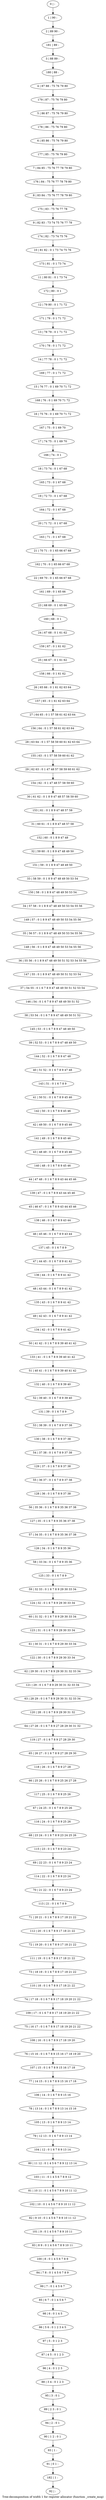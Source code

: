 digraph G {
graph [label="Tree-decomposition of width 1 for register allocator (function _create_msg)"]
0[label="0 | : "];
1[label="1 | 90 : "];
2[label="2 | 89 90 : "];
3[label="3 | 88 89 : "];
4[label="4 | 87 88 : 75 76 79 80 "];
5[label="5 | 86 87 : 75 76 79 80 "];
6[label="6 | 85 86 : 75 76 79 80 "];
7[label="7 | 84 85 : 75 76 77 78 79 80 "];
8[label="8 | 83 84 : 75 76 77 78 79 80 "];
9[label="9 | 82 83 : 73 74 75 76 77 78 "];
10[label="10 | 81 82 : 0 1 73 74 75 76 "];
11[label="11 | 80 81 : 0 1 73 74 "];
12[label="12 | 79 80 : 0 1 71 72 "];
13[label="13 | 78 79 : 0 1 71 72 "];
14[label="14 | 77 78 : 0 1 71 72 "];
15[label="15 | 76 77 : 0 1 69 70 71 72 "];
16[label="16 | 75 76 : 0 1 69 70 71 72 "];
17[label="17 | 74 75 : 0 1 69 70 "];
18[label="18 | 73 74 : 0 1 67 68 "];
19[label="19 | 72 73 : 0 1 67 68 "];
20[label="20 | 71 72 : 0 1 67 68 "];
21[label="21 | 70 71 : 0 1 65 66 67 68 "];
22[label="22 | 69 70 : 0 1 65 66 67 68 "];
23[label="23 | 68 69 : 0 1 65 66 "];
24[label="24 | 67 68 : 0 1 61 62 "];
25[label="25 | 66 67 : 0 1 61 62 "];
26[label="26 | 65 66 : 0 1 61 62 63 64 "];
27[label="27 | 64 65 : 0 1 57 58 61 62 63 64 "];
28[label="28 | 63 64 : 0 1 57 58 59 60 61 62 63 64 "];
29[label="29 | 62 63 : 0 1 47 48 57 58 59 60 61 62 "];
30[label="30 | 61 62 : 0 1 8 9 47 48 57 58 59 60 "];
31[label="31 | 60 61 : 0 1 8 9 47 48 57 58 "];
32[label="32 | 59 60 : 0 1 8 9 47 48 49 50 "];
33[label="33 | 58 59 : 0 1 8 9 47 48 49 50 53 54 "];
34[label="34 | 57 58 : 0 1 8 9 47 48 49 50 53 54 55 56 "];
35[label="35 | 56 57 : 0 1 8 9 47 48 49 50 53 54 55 56 "];
36[label="36 | 55 56 : 0 1 8 9 47 48 49 50 51 52 53 54 55 56 "];
37[label="37 | 54 55 : 0 1 6 7 8 9 47 48 49 50 51 52 53 54 "];
38[label="38 | 53 54 : 0 1 6 7 8 9 47 48 49 50 51 52 "];
39[label="39 | 52 53 : 0 1 6 7 8 9 47 48 49 50 "];
40[label="40 | 51 52 : 0 1 6 7 8 9 47 48 "];
41[label="41 | 50 51 : 0 1 6 7 8 9 45 46 "];
42[label="42 | 49 50 : 0 1 6 7 8 9 45 46 "];
43[label="43 | 48 49 : 0 1 6 7 8 9 45 46 "];
44[label="44 | 47 48 : 0 1 6 7 8 9 43 44 45 46 "];
45[label="45 | 46 47 : 0 1 6 7 8 9 43 44 45 46 "];
46[label="46 | 45 46 : 0 1 6 7 8 9 43 44 "];
47[label="47 | 44 45 : 0 1 6 7 8 9 41 42 "];
48[label="48 | 43 44 : 0 1 6 7 8 9 41 42 "];
49[label="49 | 42 43 : 0 1 6 7 8 9 41 42 "];
50[label="50 | 41 42 : 0 1 6 7 8 9 39 40 41 42 "];
51[label="51 | 40 41 : 0 1 6 7 8 9 39 40 41 42 "];
52[label="52 | 39 40 : 0 1 6 7 8 9 39 40 "];
53[label="53 | 38 39 : 0 1 6 7 8 9 37 38 "];
54[label="54 | 37 38 : 0 1 6 7 8 9 37 38 "];
55[label="55 | 36 37 : 0 1 6 7 8 9 37 38 "];
56[label="56 | 35 36 : 0 1 6 7 8 9 35 36 37 38 "];
57[label="57 | 34 35 : 0 1 6 7 8 9 35 36 37 38 "];
58[label="58 | 33 34 : 0 1 6 7 8 9 35 36 "];
59[label="59 | 32 33 : 0 1 6 7 8 9 29 30 33 34 "];
60[label="60 | 31 32 : 0 1 6 7 8 9 29 30 33 34 "];
61[label="61 | 30 31 : 0 1 6 7 8 9 29 30 33 34 "];
62[label="62 | 29 30 : 0 1 6 7 8 9 29 30 31 32 33 34 "];
63[label="63 | 28 29 : 0 1 6 7 8 9 29 30 31 32 33 34 "];
64[label="64 | 27 28 : 0 1 6 7 8 9 27 28 29 30 31 32 "];
65[label="65 | 26 27 : 0 1 6 7 8 9 27 28 29 30 "];
66[label="66 | 25 26 : 0 1 6 7 8 9 25 26 27 28 "];
67[label="67 | 24 25 : 0 1 6 7 8 9 25 26 "];
68[label="68 | 23 24 : 0 1 6 7 8 9 23 24 25 26 "];
69[label="69 | 22 23 : 0 1 6 7 8 9 23 24 "];
70[label="70 | 21 22 : 0 1 6 7 8 9 23 24 "];
71[label="71 | 20 21 : 0 1 6 7 8 9 17 18 21 22 "];
72[label="72 | 19 20 : 0 1 6 7 8 9 17 18 21 22 "];
73[label="73 | 18 19 : 0 1 6 7 8 9 17 18 21 22 "];
74[label="74 | 17 18 : 0 1 6 7 8 9 17 18 19 20 21 22 "];
75[label="75 | 16 17 : 0 1 6 7 8 9 17 18 19 20 21 22 "];
76[label="76 | 15 16 : 0 1 6 7 8 9 15 16 17 18 19 20 "];
77[label="77 | 14 15 : 0 1 6 7 8 9 15 16 17 18 "];
78[label="78 | 13 14 : 0 1 6 7 8 9 13 14 15 16 "];
79[label="79 | 12 13 : 0 1 6 7 8 9 13 14 "];
80[label="80 | 11 12 : 0 1 4 5 6 7 8 9 12 13 14 "];
81[label="81 | 10 11 : 0 1 4 5 6 7 8 9 10 11 12 "];
82[label="82 | 9 10 : 0 1 4 5 6 7 8 9 10 11 12 "];
83[label="83 | 8 9 : 0 1 4 5 6 7 8 9 10 11 "];
84[label="84 | 7 8 : 0 1 4 5 6 7 8 9 "];
85[label="85 | 6 7 : 0 1 4 5 6 7 "];
86[label="86 | 5 6 : 0 1 2 3 4 5 "];
87[label="87 | 4 5 : 0 1 2 3 "];
88[label="88 | 3 4 : 0 1 2 3 "];
89[label="89 | 2 3 : 0 1 "];
90[label="90 | 1 2 : 0 1 "];
91[label="91 | 0 1 : "];
92[label="92 | : "];
93[label="93 | 1 : "];
94[label="94 | 2 : 0 1 "];
95[label="95 | 3 : 0 1 "];
96[label="96 | 4 : 0 1 2 3 "];
97[label="97 | 5 : 0 1 2 3 "];
98[label="98 | 6 : 0 1 4 5 "];
99[label="99 | 7 : 0 1 4 5 6 7 "];
100[label="100 | 8 : 0 1 4 5 6 7 8 9 "];
101[label="101 | 9 : 0 1 4 5 6 7 8 9 10 11 "];
102[label="102 | 10 : 0 1 4 5 6 7 8 9 10 11 12 "];
103[label="103 | 11 : 0 1 4 5 6 7 8 9 12 "];
104[label="104 | 12 : 0 1 6 7 8 9 13 14 "];
105[label="105 | 13 : 0 1 6 7 8 9 13 14 "];
106[label="106 | 14 : 0 1 6 7 8 9 15 16 "];
107[label="107 | 15 : 0 1 6 7 8 9 15 16 17 18 "];
108[label="108 | 16 : 0 1 6 7 8 9 17 18 19 20 "];
109[label="109 | 17 : 0 1 6 7 8 9 17 18 19 20 21 22 "];
110[label="110 | 18 : 0 1 6 7 8 9 17 18 21 22 "];
111[label="111 | 19 : 0 1 6 7 8 9 17 18 21 22 "];
112[label="112 | 20 : 0 1 6 7 8 9 17 18 21 22 "];
113[label="113 | 21 : 0 1 6 7 8 9 "];
114[label="114 | 22 : 0 1 6 7 8 9 23 24 "];
115[label="115 | 23 : 0 1 6 7 8 9 23 24 "];
116[label="116 | 24 : 0 1 6 7 8 9 25 26 "];
117[label="117 | 25 : 0 1 6 7 8 9 25 26 "];
118[label="118 | 26 : 0 1 6 7 8 9 27 28 "];
119[label="119 | 27 : 0 1 6 7 8 9 27 28 29 30 "];
120[label="120 | 28 : 0 1 6 7 8 9 29 30 31 32 "];
121[label="121 | 29 : 0 1 6 7 8 9 29 30 31 32 33 34 "];
122[label="122 | 30 : 0 1 6 7 8 9 29 30 33 34 "];
123[label="123 | 31 : 0 1 6 7 8 9 29 30 33 34 "];
124[label="124 | 32 : 0 1 6 7 8 9 29 30 33 34 "];
125[label="125 | 33 : 0 1 6 7 8 9 "];
126[label="126 | 34 : 0 1 6 7 8 9 35 36 "];
127[label="127 | 35 : 0 1 6 7 8 9 35 36 37 38 "];
128[label="128 | 36 : 0 1 6 7 8 9 37 38 "];
129[label="129 | 37 : 0 1 6 7 8 9 37 38 "];
130[label="130 | 38 : 0 1 6 7 8 9 37 38 "];
131[label="131 | 39 : 0 1 6 7 8 9 "];
132[label="132 | 40 : 0 1 6 7 8 9 39 40 "];
133[label="133 | 41 : 0 1 6 7 8 9 39 40 41 42 "];
134[label="134 | 42 : 0 1 6 7 8 9 41 42 "];
135[label="135 | 43 : 0 1 6 7 8 9 41 42 "];
136[label="136 | 44 : 0 1 6 7 8 9 41 42 "];
137[label="137 | 45 : 0 1 6 7 8 9 "];
138[label="138 | 46 : 0 1 6 7 8 9 43 44 "];
139[label="139 | 47 : 0 1 6 7 8 9 43 44 45 46 "];
140[label="140 | 48 : 0 1 6 7 8 9 45 46 "];
141[label="141 | 49 : 0 1 6 7 8 9 45 46 "];
142[label="142 | 50 : 0 1 6 7 8 9 45 46 "];
143[label="143 | 51 : 0 1 6 7 8 9 "];
144[label="144 | 52 : 0 1 6 7 8 9 47 48 "];
145[label="145 | 53 : 0 1 6 7 8 9 47 48 49 50 "];
146[label="146 | 54 : 0 1 6 7 8 9 47 48 49 50 51 52 "];
147[label="147 | 55 : 0 1 8 9 47 48 49 50 51 52 53 54 "];
148[label="148 | 56 : 0 1 8 9 47 48 49 50 53 54 55 56 "];
149[label="149 | 57 : 0 1 8 9 47 48 49 50 53 54 55 56 "];
150[label="150 | 58 : 0 1 8 9 47 48 49 50 53 54 "];
151[label="151 | 59 : 0 1 8 9 47 48 49 50 "];
152[label="152 | 60 : 0 1 8 9 47 48 "];
153[label="153 | 61 : 0 1 8 9 47 48 57 58 "];
154[label="154 | 62 : 0 1 47 48 57 58 59 60 "];
155[label="155 | 63 : 0 1 57 58 59 60 61 62 "];
156[label="156 | 64 : 0 1 57 58 61 62 63 64 "];
157[label="157 | 65 : 0 1 61 62 63 64 "];
158[label="158 | 66 : 0 1 61 62 "];
159[label="159 | 67 : 0 1 61 62 "];
160[label="160 | 68 : 0 1 "];
161[label="161 | 69 : 0 1 65 66 "];
162[label="162 | 70 : 0 1 65 66 67 68 "];
163[label="163 | 71 : 0 1 67 68 "];
164[label="164 | 72 : 0 1 67 68 "];
165[label="165 | 73 : 0 1 67 68 "];
166[label="166 | 74 : 0 1 "];
167[label="167 | 75 : 0 1 69 70 "];
168[label="168 | 76 : 0 1 69 70 71 72 "];
169[label="169 | 77 : 0 1 71 72 "];
170[label="170 | 78 : 0 1 71 72 "];
171[label="171 | 79 : 0 1 71 72 "];
172[label="172 | 80 : 0 1 "];
173[label="173 | 81 : 0 1 73 74 "];
174[label="174 | 82 : 73 74 75 76 "];
175[label="175 | 83 : 75 76 77 78 "];
176[label="176 | 84 : 75 76 77 78 79 80 "];
177[label="177 | 85 : 75 76 79 80 "];
178[label="178 | 86 : 75 76 79 80 "];
179[label="179 | 87 : 75 76 79 80 "];
180[label="180 | 88 : "];
181[label="181 | 89 : "];
182[label="182 | 1 : "];
0->1 ;
1->2 ;
93->91 ;
90->93 ;
94->90 ;
89->94 ;
95->89 ;
88->95 ;
96->88 ;
87->96 ;
97->87 ;
86->97 ;
98->86 ;
85->98 ;
99->85 ;
84->99 ;
100->84 ;
83->100 ;
101->83 ;
82->101 ;
102->82 ;
81->102 ;
103->81 ;
80->103 ;
104->80 ;
79->104 ;
105->79 ;
78->105 ;
106->78 ;
77->106 ;
107->77 ;
76->107 ;
108->76 ;
75->108 ;
109->75 ;
74->109 ;
110->74 ;
73->110 ;
111->73 ;
72->111 ;
112->72 ;
71->112 ;
113->71 ;
70->113 ;
114->70 ;
69->114 ;
115->69 ;
68->115 ;
116->68 ;
67->116 ;
117->67 ;
66->117 ;
118->66 ;
65->118 ;
119->65 ;
64->119 ;
120->64 ;
63->120 ;
121->63 ;
62->121 ;
122->62 ;
61->122 ;
123->61 ;
60->123 ;
124->60 ;
59->124 ;
125->59 ;
58->125 ;
126->58 ;
57->126 ;
127->57 ;
56->127 ;
128->56 ;
55->128 ;
129->55 ;
54->129 ;
130->54 ;
53->130 ;
131->53 ;
52->131 ;
132->52 ;
51->132 ;
133->51 ;
50->133 ;
134->50 ;
49->134 ;
135->49 ;
48->135 ;
136->48 ;
47->136 ;
137->47 ;
46->137 ;
138->46 ;
45->138 ;
139->45 ;
44->139 ;
140->44 ;
43->140 ;
141->43 ;
42->141 ;
142->42 ;
41->142 ;
143->41 ;
40->143 ;
144->40 ;
39->144 ;
145->39 ;
38->145 ;
146->38 ;
37->146 ;
147->37 ;
36->147 ;
148->36 ;
35->148 ;
149->35 ;
34->149 ;
150->34 ;
33->150 ;
151->33 ;
32->151 ;
152->32 ;
31->152 ;
153->31 ;
30->153 ;
154->30 ;
29->154 ;
155->29 ;
28->155 ;
156->28 ;
27->156 ;
157->27 ;
26->157 ;
158->26 ;
25->158 ;
159->25 ;
24->159 ;
160->24 ;
23->160 ;
161->23 ;
22->161 ;
162->22 ;
21->162 ;
163->21 ;
20->163 ;
164->20 ;
19->164 ;
165->19 ;
18->165 ;
166->18 ;
17->166 ;
167->17 ;
16->167 ;
168->16 ;
15->168 ;
169->15 ;
14->169 ;
170->14 ;
13->170 ;
171->13 ;
12->171 ;
172->12 ;
11->172 ;
173->11 ;
10->173 ;
174->10 ;
9->174 ;
175->9 ;
8->175 ;
176->8 ;
7->176 ;
177->7 ;
6->177 ;
178->6 ;
5->178 ;
179->5 ;
4->179 ;
180->4 ;
3->180 ;
181->3 ;
2->181 ;
182->92 ;
91->182 ;
}
